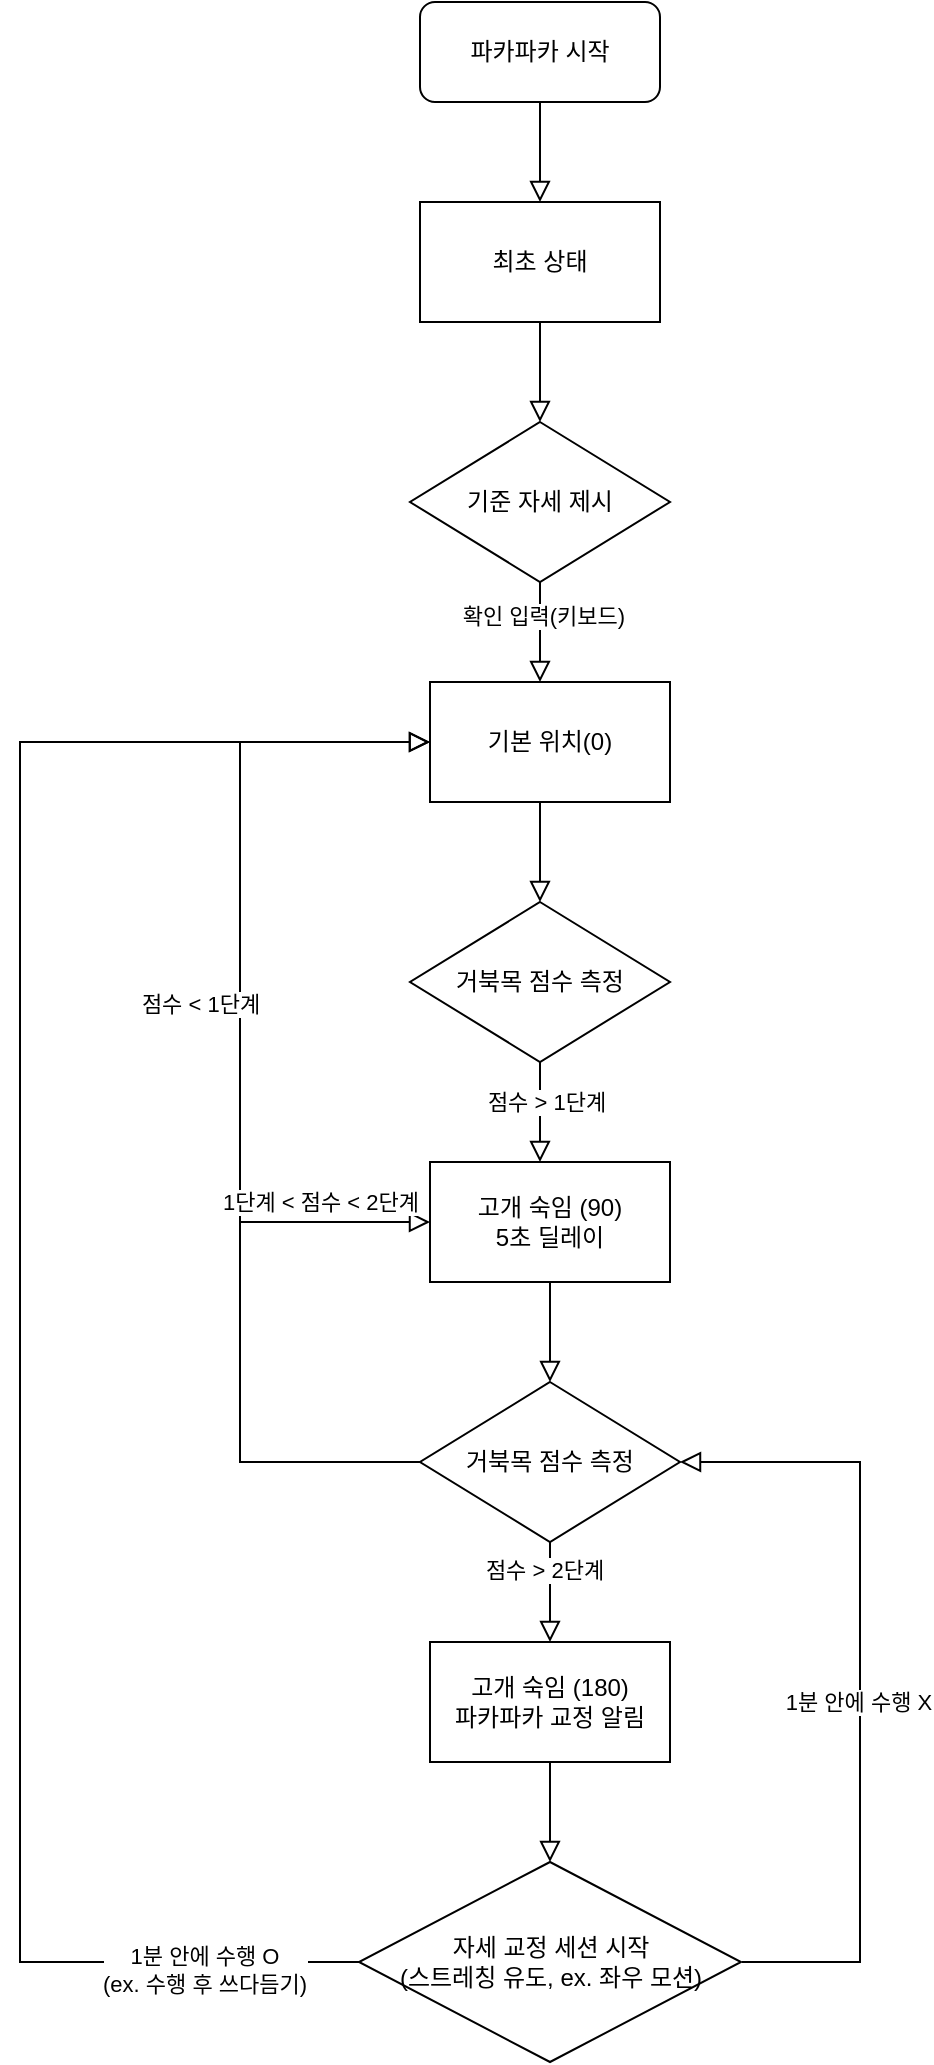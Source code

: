 <mxfile version="26.3.0">
  <diagram id="C5RBs43oDa-KdzZeNtuy" name="Page-1">
    <mxGraphModel dx="686" dy="671" grid="1" gridSize="10" guides="1" tooltips="1" connect="1" arrows="1" fold="1" page="1" pageScale="1" pageWidth="827" pageHeight="1169" math="0" shadow="0">
      <root>
        <mxCell id="WIyWlLk6GJQsqaUBKTNV-0" />
        <mxCell id="WIyWlLk6GJQsqaUBKTNV-1" parent="WIyWlLk6GJQsqaUBKTNV-0" />
        <mxCell id="9kItGldFHsQrrX-UtO4s-0" value="파카파카 시작" style="rounded=1;whiteSpace=wrap;html=1;" vertex="1" parent="WIyWlLk6GJQsqaUBKTNV-1">
          <mxGeometry x="270" y="10" width="120" height="50" as="geometry" />
        </mxCell>
        <mxCell id="9kItGldFHsQrrX-UtO4s-5" value="" style="rounded=0;html=1;jettySize=auto;orthogonalLoop=1;fontSize=11;endArrow=block;endFill=0;endSize=8;strokeWidth=1;shadow=0;labelBackgroundColor=none;edgeStyle=orthogonalEdgeStyle;" edge="1" parent="WIyWlLk6GJQsqaUBKTNV-1">
          <mxGeometry relative="1" as="geometry">
            <mxPoint x="330" y="60" as="sourcePoint" />
            <mxPoint x="329.5" y="110" as="targetPoint" />
            <Array as="points">
              <mxPoint x="329.5" y="110" />
              <mxPoint x="329.5" y="110" />
            </Array>
          </mxGeometry>
        </mxCell>
        <mxCell id="9kItGldFHsQrrX-UtO4s-11" value="기준 자세 제시" style="rhombus;whiteSpace=wrap;html=1;" vertex="1" parent="WIyWlLk6GJQsqaUBKTNV-1">
          <mxGeometry x="265" y="220" width="130" height="80" as="geometry" />
        </mxCell>
        <mxCell id="9kItGldFHsQrrX-UtO4s-22" value="최초 상태" style="rounded=0;whiteSpace=wrap;html=1;" vertex="1" parent="WIyWlLk6GJQsqaUBKTNV-1">
          <mxGeometry x="270" y="110" width="120" height="60" as="geometry" />
        </mxCell>
        <mxCell id="9kItGldFHsQrrX-UtO4s-31" value="고개 숙임 (90)&lt;div&gt;&lt;div&gt;5초 딜레이&lt;/div&gt;&lt;/div&gt;" style="rounded=0;whiteSpace=wrap;html=1;" vertex="1" parent="WIyWlLk6GJQsqaUBKTNV-1">
          <mxGeometry x="275" y="590" width="120" height="60" as="geometry" />
        </mxCell>
        <mxCell id="9kItGldFHsQrrX-UtO4s-37" value="고개 숙임 (180)&lt;div&gt;파카파카 교정 알림&lt;/div&gt;" style="rounded=0;whiteSpace=wrap;html=1;" vertex="1" parent="WIyWlLk6GJQsqaUBKTNV-1">
          <mxGeometry x="275" y="830" width="120" height="60" as="geometry" />
        </mxCell>
        <mxCell id="9kItGldFHsQrrX-UtO4s-42" value="자세 교정 세션 시작&lt;div&gt;(스트레칭 유도, ex. 좌우 모션)&lt;/div&gt;" style="rhombus;whiteSpace=wrap;html=1;" vertex="1" parent="WIyWlLk6GJQsqaUBKTNV-1">
          <mxGeometry x="239.5" y="940" width="191" height="100" as="geometry" />
        </mxCell>
        <mxCell id="9kItGldFHsQrrX-UtO4s-48" value="" style="rounded=0;html=1;jettySize=auto;orthogonalLoop=1;fontSize=11;endArrow=block;endFill=0;endSize=8;strokeWidth=1;shadow=0;labelBackgroundColor=none;edgeStyle=orthogonalEdgeStyle;" edge="1" parent="WIyWlLk6GJQsqaUBKTNV-1">
          <mxGeometry relative="1" as="geometry">
            <mxPoint x="330" y="170" as="sourcePoint" />
            <mxPoint x="329.5" y="220" as="targetPoint" />
            <Array as="points">
              <mxPoint x="329.5" y="220" />
              <mxPoint x="329.5" y="220" />
            </Array>
          </mxGeometry>
        </mxCell>
        <mxCell id="9kItGldFHsQrrX-UtO4s-49" value="" style="rounded=0;html=1;jettySize=auto;orthogonalLoop=1;fontSize=11;endArrow=block;endFill=0;endSize=8;strokeWidth=1;shadow=0;labelBackgroundColor=none;edgeStyle=orthogonalEdgeStyle;" edge="1" parent="WIyWlLk6GJQsqaUBKTNV-1">
          <mxGeometry relative="1" as="geometry">
            <mxPoint x="330" y="300" as="sourcePoint" />
            <mxPoint x="329.5" y="350" as="targetPoint" />
            <Array as="points">
              <mxPoint x="329.5" y="350" />
              <mxPoint x="329.5" y="350" />
            </Array>
          </mxGeometry>
        </mxCell>
        <mxCell id="9kItGldFHsQrrX-UtO4s-50" value="확인 입력(키보드)&amp;nbsp;" style="edgeLabel;html=1;align=center;verticalAlign=middle;resizable=0;points=[];" vertex="1" connectable="0" parent="9kItGldFHsQrrX-UtO4s-49">
          <mxGeometry x="-0.32" y="3" relative="1" as="geometry">
            <mxPoint as="offset" />
          </mxGeometry>
        </mxCell>
        <mxCell id="9kItGldFHsQrrX-UtO4s-51" value="기본 위치(0)" style="rounded=0;whiteSpace=wrap;html=1;" vertex="1" parent="WIyWlLk6GJQsqaUBKTNV-1">
          <mxGeometry x="275" y="350" width="120" height="60" as="geometry" />
        </mxCell>
        <mxCell id="9kItGldFHsQrrX-UtO4s-53" value="거북목 점수 측정" style="rhombus;whiteSpace=wrap;html=1;" vertex="1" parent="WIyWlLk6GJQsqaUBKTNV-1">
          <mxGeometry x="265" y="460" width="130" height="80" as="geometry" />
        </mxCell>
        <mxCell id="9kItGldFHsQrrX-UtO4s-54" value="" style="rounded=0;html=1;jettySize=auto;orthogonalLoop=1;fontSize=11;endArrow=block;endFill=0;endSize=8;strokeWidth=1;shadow=0;labelBackgroundColor=none;edgeStyle=orthogonalEdgeStyle;" edge="1" parent="WIyWlLk6GJQsqaUBKTNV-1">
          <mxGeometry relative="1" as="geometry">
            <mxPoint x="330" y="410" as="sourcePoint" />
            <mxPoint x="329.5" y="460" as="targetPoint" />
            <Array as="points">
              <mxPoint x="329.5" y="460" />
              <mxPoint x="329.5" y="460" />
            </Array>
          </mxGeometry>
        </mxCell>
        <mxCell id="9kItGldFHsQrrX-UtO4s-55" value="" style="rounded=0;html=1;jettySize=auto;orthogonalLoop=1;fontSize=11;endArrow=block;endFill=0;endSize=8;strokeWidth=1;shadow=0;labelBackgroundColor=none;edgeStyle=orthogonalEdgeStyle;" edge="1" parent="WIyWlLk6GJQsqaUBKTNV-1">
          <mxGeometry relative="1" as="geometry">
            <mxPoint x="330" y="540" as="sourcePoint" />
            <mxPoint x="329.5" y="590" as="targetPoint" />
            <Array as="points">
              <mxPoint x="329.5" y="590" />
              <mxPoint x="329.5" y="590" />
            </Array>
          </mxGeometry>
        </mxCell>
        <mxCell id="9kItGldFHsQrrX-UtO4s-56" value="점수 &amp;gt; 1단계" style="edgeLabel;html=1;align=center;verticalAlign=middle;resizable=0;points=[];" vertex="1" connectable="0" parent="9kItGldFHsQrrX-UtO4s-55">
          <mxGeometry x="-0.2" y="3" relative="1" as="geometry">
            <mxPoint as="offset" />
          </mxGeometry>
        </mxCell>
        <mxCell id="9kItGldFHsQrrX-UtO4s-57" value="거북목 점수 측정" style="rhombus;whiteSpace=wrap;html=1;" vertex="1" parent="WIyWlLk6GJQsqaUBKTNV-1">
          <mxGeometry x="270" y="700" width="130" height="80" as="geometry" />
        </mxCell>
        <mxCell id="9kItGldFHsQrrX-UtO4s-58" value="" style="rounded=0;html=1;jettySize=auto;orthogonalLoop=1;fontSize=11;endArrow=block;endFill=0;endSize=8;strokeWidth=1;shadow=0;labelBackgroundColor=none;edgeStyle=orthogonalEdgeStyle;" edge="1" parent="WIyWlLk6GJQsqaUBKTNV-1">
          <mxGeometry relative="1" as="geometry">
            <mxPoint x="335" y="650" as="sourcePoint" />
            <mxPoint x="334.5" y="700" as="targetPoint" />
            <Array as="points">
              <mxPoint x="334.5" y="700" />
              <mxPoint x="334.5" y="700" />
            </Array>
          </mxGeometry>
        </mxCell>
        <mxCell id="9kItGldFHsQrrX-UtO4s-60" value="" style="rounded=0;html=1;jettySize=auto;orthogonalLoop=1;fontSize=11;endArrow=block;endFill=0;endSize=8;strokeWidth=1;shadow=0;labelBackgroundColor=none;edgeStyle=orthogonalEdgeStyle;entryX=0;entryY=0.5;entryDx=0;entryDy=0;" edge="1" parent="WIyWlLk6GJQsqaUBKTNV-1" target="9kItGldFHsQrrX-UtO4s-51">
          <mxGeometry relative="1" as="geometry">
            <mxPoint x="269.5" y="740" as="sourcePoint" />
            <mxPoint x="180" y="370" as="targetPoint" />
            <Array as="points">
              <mxPoint x="180" y="740" />
              <mxPoint x="180" y="380" />
            </Array>
          </mxGeometry>
        </mxCell>
        <mxCell id="9kItGldFHsQrrX-UtO4s-61" value="점수 &amp;lt; 1단계" style="edgeLabel;html=1;align=center;verticalAlign=middle;resizable=0;points=[];" vertex="1" connectable="0" parent="9kItGldFHsQrrX-UtO4s-60">
          <mxGeometry x="-0.006" y="-5" relative="1" as="geometry">
            <mxPoint x="-25" y="-48" as="offset" />
          </mxGeometry>
        </mxCell>
        <mxCell id="9kItGldFHsQrrX-UtO4s-64" value="" style="rounded=0;html=1;jettySize=auto;orthogonalLoop=1;fontSize=11;endArrow=block;endFill=0;endSize=8;strokeWidth=1;shadow=0;labelBackgroundColor=none;edgeStyle=orthogonalEdgeStyle;entryX=0;entryY=0.5;entryDx=0;entryDy=0;" edge="1" parent="WIyWlLk6GJQsqaUBKTNV-1" target="9kItGldFHsQrrX-UtO4s-31">
          <mxGeometry relative="1" as="geometry">
            <mxPoint x="270" y="740" as="sourcePoint" />
            <mxPoint x="270" y="620" as="targetPoint" />
            <Array as="points">
              <mxPoint x="180" y="740" />
              <mxPoint x="180" y="620" />
            </Array>
          </mxGeometry>
        </mxCell>
        <mxCell id="9kItGldFHsQrrX-UtO4s-66" value="1단계 &amp;lt; 점수 &amp;lt; 2단계" style="edgeLabel;html=1;align=center;verticalAlign=middle;resizable=0;points=[];" vertex="1" connectable="0" parent="9kItGldFHsQrrX-UtO4s-64">
          <mxGeometry x="0.646" y="-2" relative="1" as="geometry">
            <mxPoint x="-1" y="-12" as="offset" />
          </mxGeometry>
        </mxCell>
        <mxCell id="9kItGldFHsQrrX-UtO4s-68" value="" style="rounded=0;html=1;jettySize=auto;orthogonalLoop=1;fontSize=11;endArrow=block;endFill=0;endSize=8;strokeWidth=1;shadow=0;labelBackgroundColor=none;edgeStyle=orthogonalEdgeStyle;" edge="1" parent="WIyWlLk6GJQsqaUBKTNV-1">
          <mxGeometry relative="1" as="geometry">
            <mxPoint x="335" y="780" as="sourcePoint" />
            <mxPoint x="334.5" y="830" as="targetPoint" />
            <Array as="points">
              <mxPoint x="334.5" y="830" />
              <mxPoint x="334.5" y="830" />
            </Array>
          </mxGeometry>
        </mxCell>
        <mxCell id="9kItGldFHsQrrX-UtO4s-69" value="점수 &amp;gt; 2단계" style="edgeLabel;html=1;align=center;verticalAlign=middle;resizable=0;points=[];" vertex="1" connectable="0" parent="9kItGldFHsQrrX-UtO4s-68">
          <mxGeometry x="-0.44" y="-3" relative="1" as="geometry">
            <mxPoint as="offset" />
          </mxGeometry>
        </mxCell>
        <mxCell id="9kItGldFHsQrrX-UtO4s-70" value="" style="rounded=0;html=1;jettySize=auto;orthogonalLoop=1;fontSize=11;endArrow=block;endFill=0;endSize=8;strokeWidth=1;shadow=0;labelBackgroundColor=none;edgeStyle=orthogonalEdgeStyle;" edge="1" parent="WIyWlLk6GJQsqaUBKTNV-1">
          <mxGeometry relative="1" as="geometry">
            <mxPoint x="335" y="890" as="sourcePoint" />
            <mxPoint x="334.5" y="940" as="targetPoint" />
            <Array as="points">
              <mxPoint x="334.5" y="940" />
              <mxPoint x="334.5" y="940" />
            </Array>
          </mxGeometry>
        </mxCell>
        <mxCell id="9kItGldFHsQrrX-UtO4s-72" value="" style="rounded=0;html=1;jettySize=auto;orthogonalLoop=1;fontSize=11;endArrow=block;endFill=0;endSize=8;strokeWidth=1;shadow=0;labelBackgroundColor=none;edgeStyle=orthogonalEdgeStyle;exitX=0;exitY=0.5;exitDx=0;exitDy=0;entryX=0;entryY=0.5;entryDx=0;entryDy=0;" edge="1" parent="WIyWlLk6GJQsqaUBKTNV-1" source="9kItGldFHsQrrX-UtO4s-42" target="9kItGldFHsQrrX-UtO4s-51">
          <mxGeometry relative="1" as="geometry">
            <mxPoint x="120.5" y="950" as="sourcePoint" />
            <mxPoint x="270" y="380" as="targetPoint" />
            <Array as="points">
              <mxPoint x="70" y="990" />
              <mxPoint x="70" y="380" />
            </Array>
          </mxGeometry>
        </mxCell>
        <mxCell id="9kItGldFHsQrrX-UtO4s-74" value="1분 안에 수행 O&lt;div&gt;(ex. 수행 후 쓰다듬기)&lt;/div&gt;" style="edgeLabel;html=1;align=center;verticalAlign=middle;resizable=0;points=[];" vertex="1" connectable="0" parent="9kItGldFHsQrrX-UtO4s-72">
          <mxGeometry x="-0.843" y="4" relative="1" as="geometry">
            <mxPoint as="offset" />
          </mxGeometry>
        </mxCell>
        <mxCell id="9kItGldFHsQrrX-UtO4s-80" value="" style="rounded=0;html=1;jettySize=auto;orthogonalLoop=1;fontSize=11;endArrow=block;endFill=0;endSize=8;strokeWidth=1;shadow=0;labelBackgroundColor=none;edgeStyle=orthogonalEdgeStyle;entryX=1;entryY=0.5;entryDx=0;entryDy=0;" edge="1" parent="WIyWlLk6GJQsqaUBKTNV-1" target="9kItGldFHsQrrX-UtO4s-57">
          <mxGeometry relative="1" as="geometry">
            <mxPoint x="431" y="990" as="sourcePoint" />
            <mxPoint x="580" y="990" as="targetPoint" />
            <Array as="points">
              <mxPoint x="490" y="990" />
              <mxPoint x="490" y="740" />
            </Array>
          </mxGeometry>
        </mxCell>
        <mxCell id="9kItGldFHsQrrX-UtO4s-81" value="1분 안에 수행 X" style="edgeLabel;html=1;align=center;verticalAlign=middle;resizable=0;points=[];" vertex="1" connectable="0" parent="9kItGldFHsQrrX-UtO4s-80">
          <mxGeometry x="-0.5" y="1" relative="1" as="geometry">
            <mxPoint y="-89" as="offset" />
          </mxGeometry>
        </mxCell>
      </root>
    </mxGraphModel>
  </diagram>
</mxfile>
